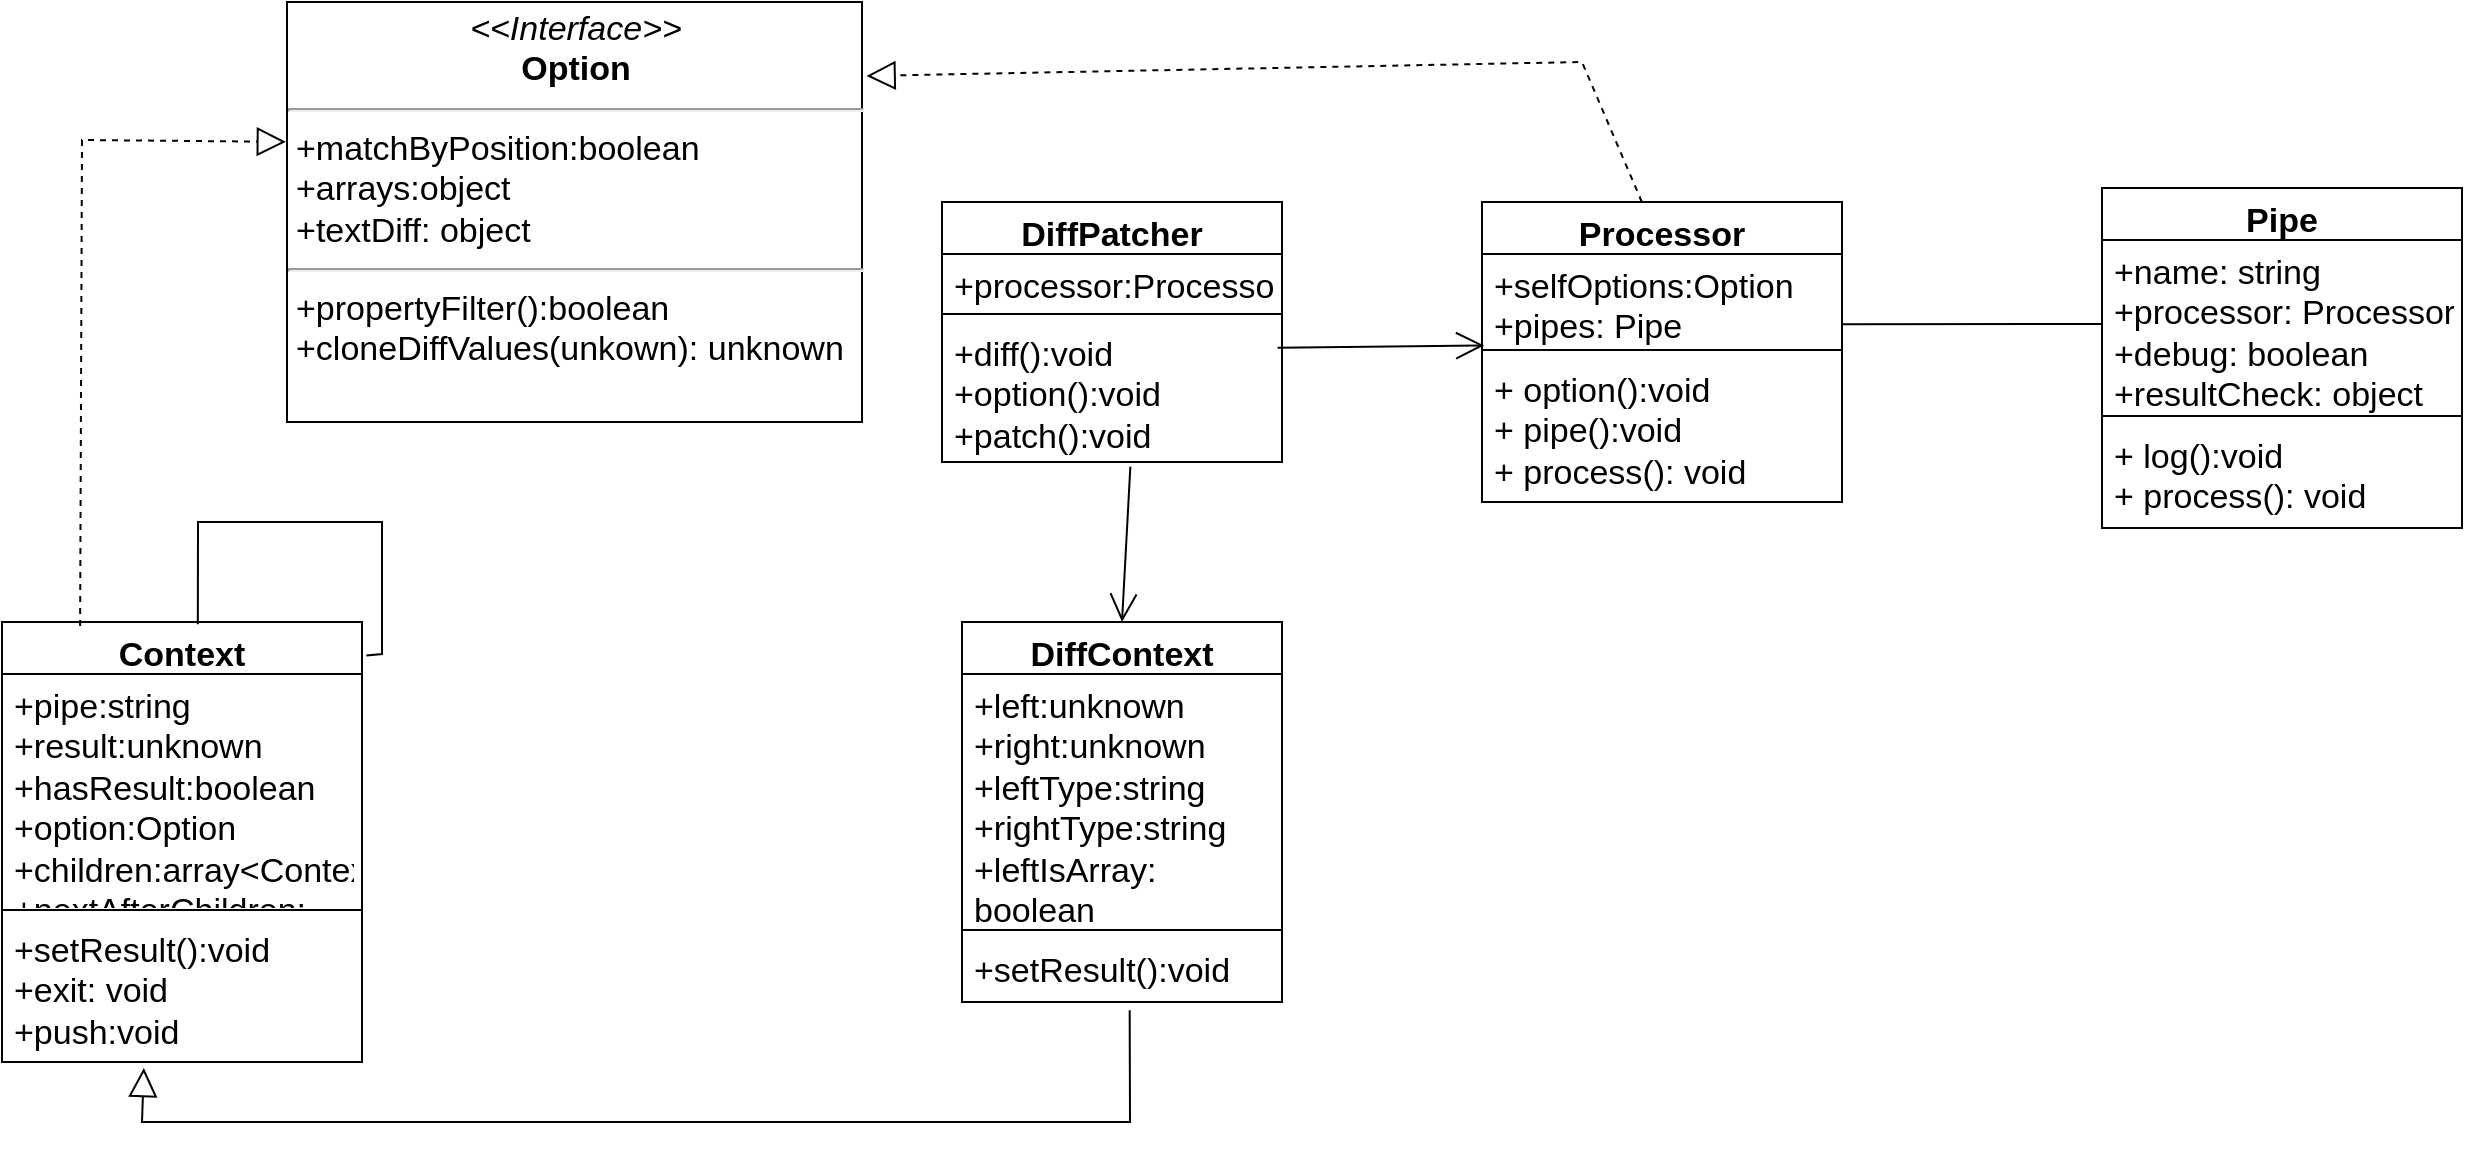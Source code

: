 <mxfile version="24.0.7" type="github">
  <diagram name="第 1 页" id="PHfeqtK6ITXrUVXb7P70">
    <mxGraphModel dx="2074" dy="1146" grid="1" gridSize="10" guides="1" tooltips="1" connect="1" arrows="1" fold="1" page="1" pageScale="1" pageWidth="827" pageHeight="1169" math="0" shadow="0">
      <root>
        <mxCell id="0" />
        <mxCell id="1" parent="0" />
        <mxCell id="uBRxK5MoFZt9bFtFI0So-1" value="DiffPatcher" style="swimlane;fontStyle=1;align=center;verticalAlign=top;childLayout=stackLayout;horizontal=1;startSize=26;horizontalStack=0;resizeParent=1;resizeParentMax=0;resizeLast=0;collapsible=1;marginBottom=0;whiteSpace=wrap;html=1;fontSize=17;" vertex="1" parent="1">
          <mxGeometry x="510" y="710" width="170" height="130" as="geometry" />
        </mxCell>
        <mxCell id="uBRxK5MoFZt9bFtFI0So-2" value="+processor:Processor" style="text;strokeColor=none;fillColor=none;align=left;verticalAlign=top;spacingLeft=4;spacingRight=4;overflow=hidden;rotatable=0;points=[[0,0.5],[1,0.5]];portConstraint=eastwest;whiteSpace=wrap;html=1;fontSize=17;" vertex="1" parent="uBRxK5MoFZt9bFtFI0So-1">
          <mxGeometry y="26" width="170" height="26" as="geometry" />
        </mxCell>
        <mxCell id="uBRxK5MoFZt9bFtFI0So-3" value="" style="line;strokeWidth=1;fillColor=none;align=left;verticalAlign=middle;spacingTop=-1;spacingLeft=3;spacingRight=3;rotatable=0;labelPosition=right;points=[];portConstraint=eastwest;strokeColor=inherit;fontSize=17;" vertex="1" parent="uBRxK5MoFZt9bFtFI0So-1">
          <mxGeometry y="52" width="170" height="8" as="geometry" />
        </mxCell>
        <mxCell id="uBRxK5MoFZt9bFtFI0So-4" value="+diff():void&lt;br style=&quot;font-size: 17px;&quot;&gt;+option():void&lt;br style=&quot;font-size: 17px;&quot;&gt;+patch&lt;span style=&quot;background-color: initial; font-size: 17px;&quot;&gt;():void&lt;/span&gt;" style="text;strokeColor=none;fillColor=none;align=left;verticalAlign=top;spacingLeft=4;spacingRight=4;overflow=hidden;rotatable=0;points=[[0,0.5],[1,0.5]];portConstraint=eastwest;whiteSpace=wrap;html=1;fontSize=17;" vertex="1" parent="uBRxK5MoFZt9bFtFI0So-1">
          <mxGeometry y="60" width="170" height="70" as="geometry" />
        </mxCell>
        <mxCell id="uBRxK5MoFZt9bFtFI0So-5" value="Processor" style="swimlane;fontStyle=1;align=center;verticalAlign=top;childLayout=stackLayout;horizontal=1;startSize=26;horizontalStack=0;resizeParent=1;resizeParentMax=0;resizeLast=0;collapsible=1;marginBottom=0;whiteSpace=wrap;html=1;fontSize=17;" vertex="1" parent="1">
          <mxGeometry x="780" y="710" width="180" height="150" as="geometry">
            <mxRectangle x="840" y="680" width="100" height="30" as="alternateBounds" />
          </mxGeometry>
        </mxCell>
        <mxCell id="uBRxK5MoFZt9bFtFI0So-6" value="+selfOptions:Option&lt;br style=&quot;font-size: 17px;&quot;&gt;+pipes&lt;span style=&quot;background-color: initial; font-size: 17px;&quot;&gt;:&amp;nbsp;&lt;/span&gt;Pipe" style="text;strokeColor=none;fillColor=none;align=left;verticalAlign=top;spacingLeft=4;spacingRight=4;overflow=hidden;rotatable=0;points=[[0,0.5],[1,0.5]];portConstraint=eastwest;whiteSpace=wrap;html=1;fontSize=17;" vertex="1" parent="uBRxK5MoFZt9bFtFI0So-5">
          <mxGeometry y="26" width="180" height="44" as="geometry" />
        </mxCell>
        <mxCell id="uBRxK5MoFZt9bFtFI0So-7" value="" style="line;strokeWidth=1;fillColor=none;align=left;verticalAlign=middle;spacingTop=-1;spacingLeft=3;spacingRight=3;rotatable=0;labelPosition=right;points=[];portConstraint=eastwest;strokeColor=inherit;fontSize=17;" vertex="1" parent="uBRxK5MoFZt9bFtFI0So-5">
          <mxGeometry y="70" width="180" height="8" as="geometry" />
        </mxCell>
        <mxCell id="uBRxK5MoFZt9bFtFI0So-8" value="+ option():void&lt;br style=&quot;font-size: 17px;&quot;&gt;+ pipe&lt;span style=&quot;background-color: initial; font-size: 17px;&quot;&gt;():void&lt;/span&gt;&lt;br style=&quot;font-size: 17px;&quot;&gt;+ process&lt;span style=&quot;background-color: initial; font-size: 17px;&quot;&gt;(): void&lt;/span&gt;" style="text;strokeColor=none;fillColor=none;align=left;verticalAlign=top;spacingLeft=4;spacingRight=4;overflow=hidden;rotatable=0;points=[[0,0.5],[1,0.5]];portConstraint=eastwest;whiteSpace=wrap;html=1;fontSize=17;" vertex="1" parent="uBRxK5MoFZt9bFtFI0So-5">
          <mxGeometry y="78" width="180" height="72" as="geometry" />
        </mxCell>
        <mxCell id="uBRxK5MoFZt9bFtFI0So-9" value="DiffContext" style="swimlane;fontStyle=1;align=center;verticalAlign=top;childLayout=stackLayout;horizontal=1;startSize=26;horizontalStack=0;resizeParent=1;resizeParentMax=0;resizeLast=0;collapsible=1;marginBottom=0;whiteSpace=wrap;html=1;fontSize=17;" vertex="1" parent="1">
          <mxGeometry x="520" y="920" width="160" height="190" as="geometry" />
        </mxCell>
        <mxCell id="uBRxK5MoFZt9bFtFI0So-10" value="+left:unknown&lt;br style=&quot;font-size: 17px;&quot;&gt;+right&lt;span style=&quot;background-color: initial; font-size: 17px;&quot;&gt;:unknown&lt;/span&gt;&lt;br style=&quot;font-size: 17px;&quot;&gt;+leftType&lt;span style=&quot;background-color: initial; font-size: 17px;&quot;&gt;:string&lt;/span&gt;&lt;br style=&quot;font-size: 17px;&quot;&gt;+rightType:string&lt;br style=&quot;font-size: 17px;&quot;&gt;+leftIsArray: boolean&lt;br style=&quot;font-size: 17px;&quot;&gt;&lt;span style=&quot;border-color: var(--border-color); background-color: initial; font-size: 17px;&quot;&gt;+rightIsArray: boolean&lt;/span&gt;&lt;span style=&quot;background-color: initial; font-size: 17px;&quot;&gt;&lt;br style=&quot;font-size: 17px;&quot;&gt;&lt;/span&gt;" style="text;strokeColor=none;fillColor=none;align=left;verticalAlign=top;spacingLeft=4;spacingRight=4;overflow=hidden;rotatable=0;points=[[0,0.5],[1,0.5]];portConstraint=eastwest;whiteSpace=wrap;html=1;fontSize=17;" vertex="1" parent="uBRxK5MoFZt9bFtFI0So-9">
          <mxGeometry y="26" width="160" height="124" as="geometry" />
        </mxCell>
        <mxCell id="uBRxK5MoFZt9bFtFI0So-11" value="" style="line;strokeWidth=1;fillColor=none;align=left;verticalAlign=middle;spacingTop=-1;spacingLeft=3;spacingRight=3;rotatable=0;labelPosition=right;points=[];portConstraint=eastwest;strokeColor=inherit;fontSize=17;" vertex="1" parent="uBRxK5MoFZt9bFtFI0So-9">
          <mxGeometry y="150" width="160" height="8" as="geometry" />
        </mxCell>
        <mxCell id="uBRxK5MoFZt9bFtFI0So-12" value="+setResult&lt;span style=&quot;background-color: initial; font-size: 17px;&quot;&gt;():void&lt;/span&gt;&lt;br style=&quot;font-size: 17px;&quot;&gt;" style="text;strokeColor=none;fillColor=none;align=left;verticalAlign=top;spacingLeft=4;spacingRight=4;overflow=hidden;rotatable=0;points=[[0,0.5],[1,0.5]];portConstraint=eastwest;whiteSpace=wrap;html=1;fontSize=17;" vertex="1" parent="uBRxK5MoFZt9bFtFI0So-9">
          <mxGeometry y="158" width="160" height="32" as="geometry" />
        </mxCell>
        <mxCell id="uBRxK5MoFZt9bFtFI0So-13" value="Context" style="swimlane;fontStyle=1;align=center;verticalAlign=top;childLayout=stackLayout;horizontal=1;startSize=26;horizontalStack=0;resizeParent=1;resizeParentMax=0;resizeLast=0;collapsible=1;marginBottom=0;whiteSpace=wrap;html=1;fontSize=17;" vertex="1" parent="1">
          <mxGeometry x="40" y="920" width="180" height="220" as="geometry" />
        </mxCell>
        <mxCell id="uBRxK5MoFZt9bFtFI0So-14" value="+pipe&lt;span style=&quot;background-color: initial; font-size: 17px;&quot;&gt;:string&lt;/span&gt;&lt;br style=&quot;font-size: 17px;&quot;&gt;+result&lt;span style=&quot;background-color: initial; font-size: 17px;&quot;&gt;:unknown&lt;/span&gt;&lt;br style=&quot;font-size: 17px;&quot;&gt;+hasResult:boolean&lt;br style=&quot;font-size: 17px;&quot;&gt;+option:Option&lt;br style=&quot;font-size: 17px;&quot;&gt;+children&lt;span style=&quot;background-color: initial; font-size: 17px;&quot;&gt;:array&amp;lt;Context&amp;gt;&lt;/span&gt;&lt;br style=&quot;font-size: 17px;&quot;&gt;&lt;span style=&quot;border-color: var(--border-color); background-color: initial; font-size: 17px;&quot;&gt;+nextAfterChildren: Context&lt;br style=&quot;font-size: 17px;&quot;&gt;&lt;/span&gt;&lt;span style=&quot;background-color: initial; font-size: 17px;&quot;&gt;+next: Context&lt;br style=&quot;font-size: 17px;&quot;&gt;&lt;/span&gt;" style="text;strokeColor=none;fillColor=none;align=left;verticalAlign=top;spacingLeft=4;spacingRight=4;overflow=hidden;rotatable=0;points=[[0,0.5],[1,0.5]];portConstraint=eastwest;whiteSpace=wrap;html=1;fontSize=17;" vertex="1" parent="uBRxK5MoFZt9bFtFI0So-13">
          <mxGeometry y="26" width="180" height="114" as="geometry" />
        </mxCell>
        <mxCell id="uBRxK5MoFZt9bFtFI0So-15" value="" style="line;strokeWidth=1;fillColor=none;align=left;verticalAlign=middle;spacingTop=-1;spacingLeft=3;spacingRight=3;rotatable=0;labelPosition=right;points=[];portConstraint=eastwest;strokeColor=inherit;fontSize=17;" vertex="1" parent="uBRxK5MoFZt9bFtFI0So-13">
          <mxGeometry y="140" width="180" height="8" as="geometry" />
        </mxCell>
        <mxCell id="uBRxK5MoFZt9bFtFI0So-16" value="+setResult&lt;span style=&quot;background-color: initial; font-size: 17px;&quot;&gt;():void&lt;br style=&quot;font-size: 17px;&quot;&gt;&lt;/span&gt;+exit: void&lt;br style=&quot;font-size: 17px;&quot;&gt;+push:void" style="text;strokeColor=none;fillColor=none;align=left;verticalAlign=top;spacingLeft=4;spacingRight=4;overflow=hidden;rotatable=0;points=[[0,0.5],[1,0.5]];portConstraint=eastwest;whiteSpace=wrap;html=1;fontSize=17;" vertex="1" parent="uBRxK5MoFZt9bFtFI0So-13">
          <mxGeometry y="148" width="180" height="72" as="geometry" />
        </mxCell>
        <mxCell id="uBRxK5MoFZt9bFtFI0So-18" value="Pipe" style="swimlane;fontStyle=1;align=center;verticalAlign=top;childLayout=stackLayout;horizontal=1;startSize=26;horizontalStack=0;resizeParent=1;resizeParentMax=0;resizeLast=0;collapsible=1;marginBottom=0;whiteSpace=wrap;html=1;fontSize=17;" vertex="1" parent="1">
          <mxGeometry x="1090" y="703" width="180" height="170" as="geometry">
            <mxRectangle x="840" y="680" width="100" height="30" as="alternateBounds" />
          </mxGeometry>
        </mxCell>
        <mxCell id="uBRxK5MoFZt9bFtFI0So-19" value="+name: string&lt;br style=&quot;font-size: 17px;&quot;&gt;+processor&lt;span style=&quot;background-color: initial; font-size: 17px;&quot;&gt;:&lt;/span&gt;&amp;nbsp;Processor&lt;br style=&quot;font-size: 17px;&quot;&gt;+debug: boolean&lt;br style=&quot;font-size: 17px;&quot;&gt;+resultCheck: object" style="text;strokeColor=none;fillColor=none;align=left;verticalAlign=top;spacingLeft=4;spacingRight=4;overflow=hidden;rotatable=0;points=[[0,0.5],[1,0.5]];portConstraint=eastwest;whiteSpace=wrap;html=1;fontSize=17;" vertex="1" parent="uBRxK5MoFZt9bFtFI0So-18">
          <mxGeometry y="26" width="180" height="84" as="geometry" />
        </mxCell>
        <mxCell id="uBRxK5MoFZt9bFtFI0So-20" value="" style="line;strokeWidth=1;fillColor=none;align=left;verticalAlign=middle;spacingTop=-1;spacingLeft=3;spacingRight=3;rotatable=0;labelPosition=right;points=[];portConstraint=eastwest;strokeColor=inherit;fontSize=17;" vertex="1" parent="uBRxK5MoFZt9bFtFI0So-18">
          <mxGeometry y="110" width="180" height="8" as="geometry" />
        </mxCell>
        <mxCell id="uBRxK5MoFZt9bFtFI0So-21" value="+&amp;nbsp;log&lt;span style=&quot;background-color: initial; font-size: 17px;&quot;&gt;():void&lt;/span&gt;&lt;br style=&quot;font-size: 17px;&quot;&gt;+ process&lt;span style=&quot;background-color: initial; font-size: 17px;&quot;&gt;(): void&lt;/span&gt;" style="text;strokeColor=none;fillColor=none;align=left;verticalAlign=top;spacingLeft=4;spacingRight=4;overflow=hidden;rotatable=0;points=[[0,0.5],[1,0.5]];portConstraint=eastwest;whiteSpace=wrap;html=1;fontSize=17;" vertex="1" parent="uBRxK5MoFZt9bFtFI0So-18">
          <mxGeometry y="118" width="180" height="52" as="geometry" />
        </mxCell>
        <mxCell id="uBRxK5MoFZt9bFtFI0So-22" value="&lt;p style=&quot;margin: 4px 0px 0px; text-align: center; font-size: 17px;&quot;&gt;&lt;i style=&quot;font-size: 17px;&quot;&gt;&amp;lt;&amp;lt;Interface&amp;gt;&amp;gt;&lt;/i&gt;&lt;br style=&quot;font-size: 17px;&quot;&gt;&lt;b style=&quot;font-size: 17px;&quot;&gt;Option&lt;/b&gt;&lt;/p&gt;&lt;hr style=&quot;font-size: 17px;&quot;&gt;&lt;p style=&quot;margin: 0px 0px 0px 4px; font-size: 17px;&quot;&gt;+matchByPosition&lt;span style=&quot;background-color: initial; font-size: 17px;&quot;&gt;:boolean&lt;/span&gt;&lt;/p&gt;&lt;p style=&quot;margin: 0px 0px 0px 4px; font-size: 17px;&quot;&gt;+arrays&lt;span style=&quot;background-color: initial; font-size: 17px;&quot;&gt;:object&lt;/span&gt;&lt;/p&gt;&lt;p style=&quot;margin: 0px 0px 0px 4px; font-size: 17px;&quot;&gt;&lt;span style=&quot;background-color: initial; font-size: 17px;&quot;&gt;+&lt;/span&gt;textDiff: object&lt;/p&gt;&lt;hr style=&quot;font-size: 17px;&quot;&gt;&lt;p style=&quot;margin: 0px 0px 0px 4px; font-size: 17px;&quot;&gt;+propertyFilter&lt;span style=&quot;background-color: initial; font-size: 17px;&quot;&gt;():boolean&lt;/span&gt;&lt;/p&gt;&lt;p style=&quot;margin: 0px 0px 0px 4px; font-size: 17px;&quot;&gt;+cloneDiffValues&lt;span style=&quot;background-color: initial; font-size: 17px;&quot;&gt;(unkown):&amp;nbsp;&lt;/span&gt;unknown&lt;/p&gt;" style="verticalAlign=top;align=left;overflow=fill;fontSize=17;fontFamily=Helvetica;html=1;whiteSpace=wrap;" vertex="1" parent="1">
          <mxGeometry x="182.5" y="610" width="287.5" height="210" as="geometry" />
        </mxCell>
        <mxCell id="uBRxK5MoFZt9bFtFI0So-23" value="" style="endArrow=open;endFill=1;endSize=12;html=1;rounded=0;exitX=0.987;exitY=0.184;exitDx=0;exitDy=0;exitPerimeter=0;entryX=0.006;entryY=0.213;entryDx=0;entryDy=0;entryPerimeter=0;fontSize=17;" edge="1" parent="1" source="uBRxK5MoFZt9bFtFI0So-4" target="uBRxK5MoFZt9bFtFI0So-7">
          <mxGeometry width="160" relative="1" as="geometry">
            <mxPoint x="940" y="940" as="sourcePoint" />
            <mxPoint x="1100" y="940" as="targetPoint" />
          </mxGeometry>
        </mxCell>
        <mxCell id="uBRxK5MoFZt9bFtFI0So-24" value="" style="endArrow=none;html=1;rounded=0;entryX=0;entryY=0.5;entryDx=0;entryDy=0;exitX=0.999;exitY=0.798;exitDx=0;exitDy=0;exitPerimeter=0;fontSize=17;" edge="1" parent="1" source="uBRxK5MoFZt9bFtFI0So-6" target="uBRxK5MoFZt9bFtFI0So-19">
          <mxGeometry width="50" height="50" relative="1" as="geometry">
            <mxPoint x="1000" y="1000" as="sourcePoint" />
            <mxPoint x="1050" y="950" as="targetPoint" />
          </mxGeometry>
        </mxCell>
        <mxCell id="uBRxK5MoFZt9bFtFI0So-25" value="" style="endArrow=open;endFill=1;endSize=12;html=1;rounded=0;exitX=0.554;exitY=1.033;exitDx=0;exitDy=0;exitPerimeter=0;entryX=0.5;entryY=0;entryDx=0;entryDy=0;fontSize=17;" edge="1" parent="1" source="uBRxK5MoFZt9bFtFI0So-4" target="uBRxK5MoFZt9bFtFI0So-9">
          <mxGeometry width="160" relative="1" as="geometry">
            <mxPoint x="582" y="850" as="sourcePoint" />
            <mxPoint x="455" y="970" as="targetPoint" />
          </mxGeometry>
        </mxCell>
        <mxCell id="uBRxK5MoFZt9bFtFI0So-26" value="" style="endArrow=block;endFill=0;endSize=12;html=1;rounded=0;exitX=0.524;exitY=1.127;exitDx=0;exitDy=0;exitPerimeter=0;entryX=0.394;entryY=1.042;entryDx=0;entryDy=0;entryPerimeter=0;fontSize=17;" edge="1" parent="1" source="uBRxK5MoFZt9bFtFI0So-12" target="uBRxK5MoFZt9bFtFI0So-16">
          <mxGeometry width="160" relative="1" as="geometry">
            <mxPoint x="345" y="1033" as="sourcePoint" />
            <mxPoint x="230" y="1120" as="targetPoint" />
            <Array as="points">
              <mxPoint x="604" y="1170" />
              <mxPoint x="110" y="1170" />
            </Array>
          </mxGeometry>
        </mxCell>
        <mxCell id="uBRxK5MoFZt9bFtFI0So-27" value="" style="endArrow=block;dashed=1;endFill=0;endSize=12;html=1;rounded=0;exitX=0.444;exitY=0;exitDx=0;exitDy=0;fontSize=17;entryX=1.008;entryY=0.176;entryDx=0;entryDy=0;entryPerimeter=0;exitPerimeter=0;" edge="1" parent="1" source="uBRxK5MoFZt9bFtFI0So-5" target="uBRxK5MoFZt9bFtFI0So-22">
          <mxGeometry width="160" relative="1" as="geometry">
            <mxPoint x="460" y="960" as="sourcePoint" />
            <mxPoint x="400" y="640" as="targetPoint" />
            <Array as="points">
              <mxPoint x="830" y="640" />
            </Array>
          </mxGeometry>
        </mxCell>
        <mxCell id="uBRxK5MoFZt9bFtFI0So-28" value="" style="endArrow=block;dashed=1;endFill=0;endSize=12;html=1;rounded=0;exitX=0.217;exitY=0.009;exitDx=0;exitDy=0;entryX=-0.002;entryY=0.333;entryDx=0;entryDy=0;entryPerimeter=0;fontSize=17;exitPerimeter=0;" edge="1" parent="1" source="uBRxK5MoFZt9bFtFI0So-13" target="uBRxK5MoFZt9bFtFI0So-22">
          <mxGeometry width="160" relative="1" as="geometry">
            <mxPoint x="460" y="960" as="sourcePoint" />
            <mxPoint x="620" y="960" as="targetPoint" />
            <Array as="points">
              <mxPoint x="80" y="679" />
            </Array>
          </mxGeometry>
        </mxCell>
        <mxCell id="uBRxK5MoFZt9bFtFI0So-17" value="" style="endArrow=none;html=1;rounded=0;entryX=0.544;entryY=0.005;entryDx=0;entryDy=0;exitX=1.012;exitY=0.076;exitDx=0;exitDy=0;exitPerimeter=0;fontSize=17;entryPerimeter=0;" edge="1" parent="1" source="uBRxK5MoFZt9bFtFI0So-13" target="uBRxK5MoFZt9bFtFI0So-13">
          <mxGeometry width="50" height="50" relative="1" as="geometry">
            <mxPoint x="222.21" y="936.374" as="sourcePoint" />
            <mxPoint x="135" y="900" as="targetPoint" />
            <Array as="points">
              <mxPoint x="230" y="936" />
              <mxPoint x="230" y="870" />
              <mxPoint x="138" y="870" />
            </Array>
          </mxGeometry>
        </mxCell>
      </root>
    </mxGraphModel>
  </diagram>
</mxfile>
